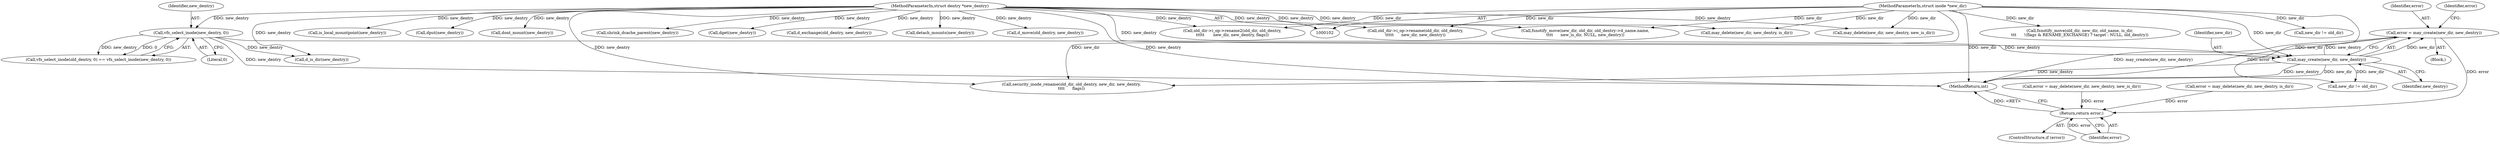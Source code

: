 digraph "0_linux_9409e22acdfc9153f88d9b1ed2bd2a5b34d2d3ca@API" {
"1000165" [label="(Call,error = may_create(new_dir, new_dentry))"];
"1000167" [label="(Call,may_create(new_dir, new_dentry))"];
"1000105" [label="(MethodParameterIn,struct inode *new_dir)"];
"1000146" [label="(Call,vfs_select_inode(new_dentry, 0))"];
"1000106" [label="(MethodParameterIn,struct dentry *new_dentry)"];
"1000196" [label="(Return,return error;)"];
"1000105" [label="(MethodParameterIn,struct inode *new_dir)"];
"1000168" [label="(Identifier,new_dir)"];
"1000437" [label="(Call,detach_mounts(new_dentry))"];
"1000194" [label="(ControlStructure,if (error))"];
"1000195" [label="(Identifier,error)"];
"1000518" [label="(MethodReturn,int)"];
"1000196" [label="(Return,return error;)"];
"1000456" [label="(Call,d_move(old_dentry, new_dentry))"];
"1000503" [label="(Call,fsnotify_move(new_dir, old_dir, old_dentry->d_name.name,\n\t\t\t\t      new_is_dir, NULL, new_dentry))"];
"1000411" [label="(Call,old_dir->i_op->rename2(old_dir, old_dentry,\n\t\t\t\t\t       new_dir, new_dentry, flags))"];
"1000174" [label="(Call,d_is_dir(new_dentry))"];
"1000394" [label="(Call,old_dir->i_op->rename(old_dir, old_dentry,\n\t\t\t\t\t      new_dir, new_dentry))"];
"1000262" [label="(Call,security_inode_rename(old_dir, old_dentry, new_dir, new_dentry,\n\t\t\t\t      flags))"];
"1000228" [label="(Call,new_dir != old_dir)"];
"1000305" [label="(Call,is_local_mountpoint(new_dentry))"];
"1000142" [label="(Call,vfs_select_inode(old_dentry, 0) == vfs_select_inode(new_dentry, 0))"];
"1000190" [label="(Call,may_delete(new_dir, new_dentry, new_is_dir))"];
"1000148" [label="(Literal,0)"];
"1000311" [label="(Call,new_dir != old_dir)"];
"1000146" [label="(Call,vfs_select_inode(new_dentry, 0))"];
"1000479" [label="(Call,dput(new_dentry))"];
"1000188" [label="(Call,error = may_delete(new_dir, new_dentry, new_is_dir))"];
"1000435" [label="(Call,dont_mount(new_dentry))"];
"1000181" [label="(Call,error = may_delete(new_dir, new_dentry, is_dir))"];
"1000147" [label="(Identifier,new_dentry)"];
"1000169" [label="(Identifier,new_dentry)"];
"1000356" [label="(Call,shrink_dcache_parent(new_dentry))"];
"1000197" [label="(Identifier,error)"];
"1000280" [label="(Call,dget(new_dentry))"];
"1000166" [label="(Identifier,error)"];
"1000485" [label="(Call,fsnotify_move(old_dir, new_dir, old_name, is_dir,\n\t\t\t      !(flags & RENAME_EXCHANGE) ? target : NULL, old_dentry))"];
"1000165" [label="(Call,error = may_create(new_dir, new_dentry))"];
"1000167" [label="(Call,may_create(new_dir, new_dentry))"];
"1000106" [label="(MethodParameterIn,struct dentry *new_dentry)"];
"1000164" [label="(Block,)"];
"1000183" [label="(Call,may_delete(new_dir, new_dentry, is_dir))"];
"1000460" [label="(Call,d_exchange(old_dentry, new_dentry))"];
"1000165" -> "1000164"  [label="AST: "];
"1000165" -> "1000167"  [label="CFG: "];
"1000166" -> "1000165"  [label="AST: "];
"1000167" -> "1000165"  [label="AST: "];
"1000195" -> "1000165"  [label="CFG: "];
"1000165" -> "1000518"  [label="DDG: error"];
"1000165" -> "1000518"  [label="DDG: may_create(new_dir, new_dentry)"];
"1000167" -> "1000165"  [label="DDG: new_dir"];
"1000167" -> "1000165"  [label="DDG: new_dentry"];
"1000165" -> "1000196"  [label="DDG: error"];
"1000167" -> "1000169"  [label="CFG: "];
"1000168" -> "1000167"  [label="AST: "];
"1000169" -> "1000167"  [label="AST: "];
"1000167" -> "1000518"  [label="DDG: new_dir"];
"1000167" -> "1000518"  [label="DDG: new_dentry"];
"1000105" -> "1000167"  [label="DDG: new_dir"];
"1000146" -> "1000167"  [label="DDG: new_dentry"];
"1000106" -> "1000167"  [label="DDG: new_dentry"];
"1000167" -> "1000228"  [label="DDG: new_dir"];
"1000167" -> "1000262"  [label="DDG: new_dentry"];
"1000105" -> "1000102"  [label="AST: "];
"1000105" -> "1000518"  [label="DDG: new_dir"];
"1000105" -> "1000183"  [label="DDG: new_dir"];
"1000105" -> "1000190"  [label="DDG: new_dir"];
"1000105" -> "1000228"  [label="DDG: new_dir"];
"1000105" -> "1000262"  [label="DDG: new_dir"];
"1000105" -> "1000311"  [label="DDG: new_dir"];
"1000105" -> "1000394"  [label="DDG: new_dir"];
"1000105" -> "1000411"  [label="DDG: new_dir"];
"1000105" -> "1000485"  [label="DDG: new_dir"];
"1000105" -> "1000503"  [label="DDG: new_dir"];
"1000146" -> "1000142"  [label="AST: "];
"1000146" -> "1000148"  [label="CFG: "];
"1000147" -> "1000146"  [label="AST: "];
"1000148" -> "1000146"  [label="AST: "];
"1000142" -> "1000146"  [label="CFG: "];
"1000146" -> "1000518"  [label="DDG: new_dentry"];
"1000146" -> "1000142"  [label="DDG: new_dentry"];
"1000146" -> "1000142"  [label="DDG: 0"];
"1000106" -> "1000146"  [label="DDG: new_dentry"];
"1000146" -> "1000174"  [label="DDG: new_dentry"];
"1000106" -> "1000102"  [label="AST: "];
"1000106" -> "1000518"  [label="DDG: new_dentry"];
"1000106" -> "1000174"  [label="DDG: new_dentry"];
"1000106" -> "1000183"  [label="DDG: new_dentry"];
"1000106" -> "1000190"  [label="DDG: new_dentry"];
"1000106" -> "1000262"  [label="DDG: new_dentry"];
"1000106" -> "1000280"  [label="DDG: new_dentry"];
"1000106" -> "1000305"  [label="DDG: new_dentry"];
"1000106" -> "1000356"  [label="DDG: new_dentry"];
"1000106" -> "1000394"  [label="DDG: new_dentry"];
"1000106" -> "1000411"  [label="DDG: new_dentry"];
"1000106" -> "1000435"  [label="DDG: new_dentry"];
"1000106" -> "1000437"  [label="DDG: new_dentry"];
"1000106" -> "1000456"  [label="DDG: new_dentry"];
"1000106" -> "1000460"  [label="DDG: new_dentry"];
"1000106" -> "1000479"  [label="DDG: new_dentry"];
"1000106" -> "1000503"  [label="DDG: new_dentry"];
"1000196" -> "1000194"  [label="AST: "];
"1000196" -> "1000197"  [label="CFG: "];
"1000197" -> "1000196"  [label="AST: "];
"1000518" -> "1000196"  [label="CFG: "];
"1000196" -> "1000518"  [label="DDG: <RET>"];
"1000197" -> "1000196"  [label="DDG: error"];
"1000181" -> "1000196"  [label="DDG: error"];
"1000188" -> "1000196"  [label="DDG: error"];
}
